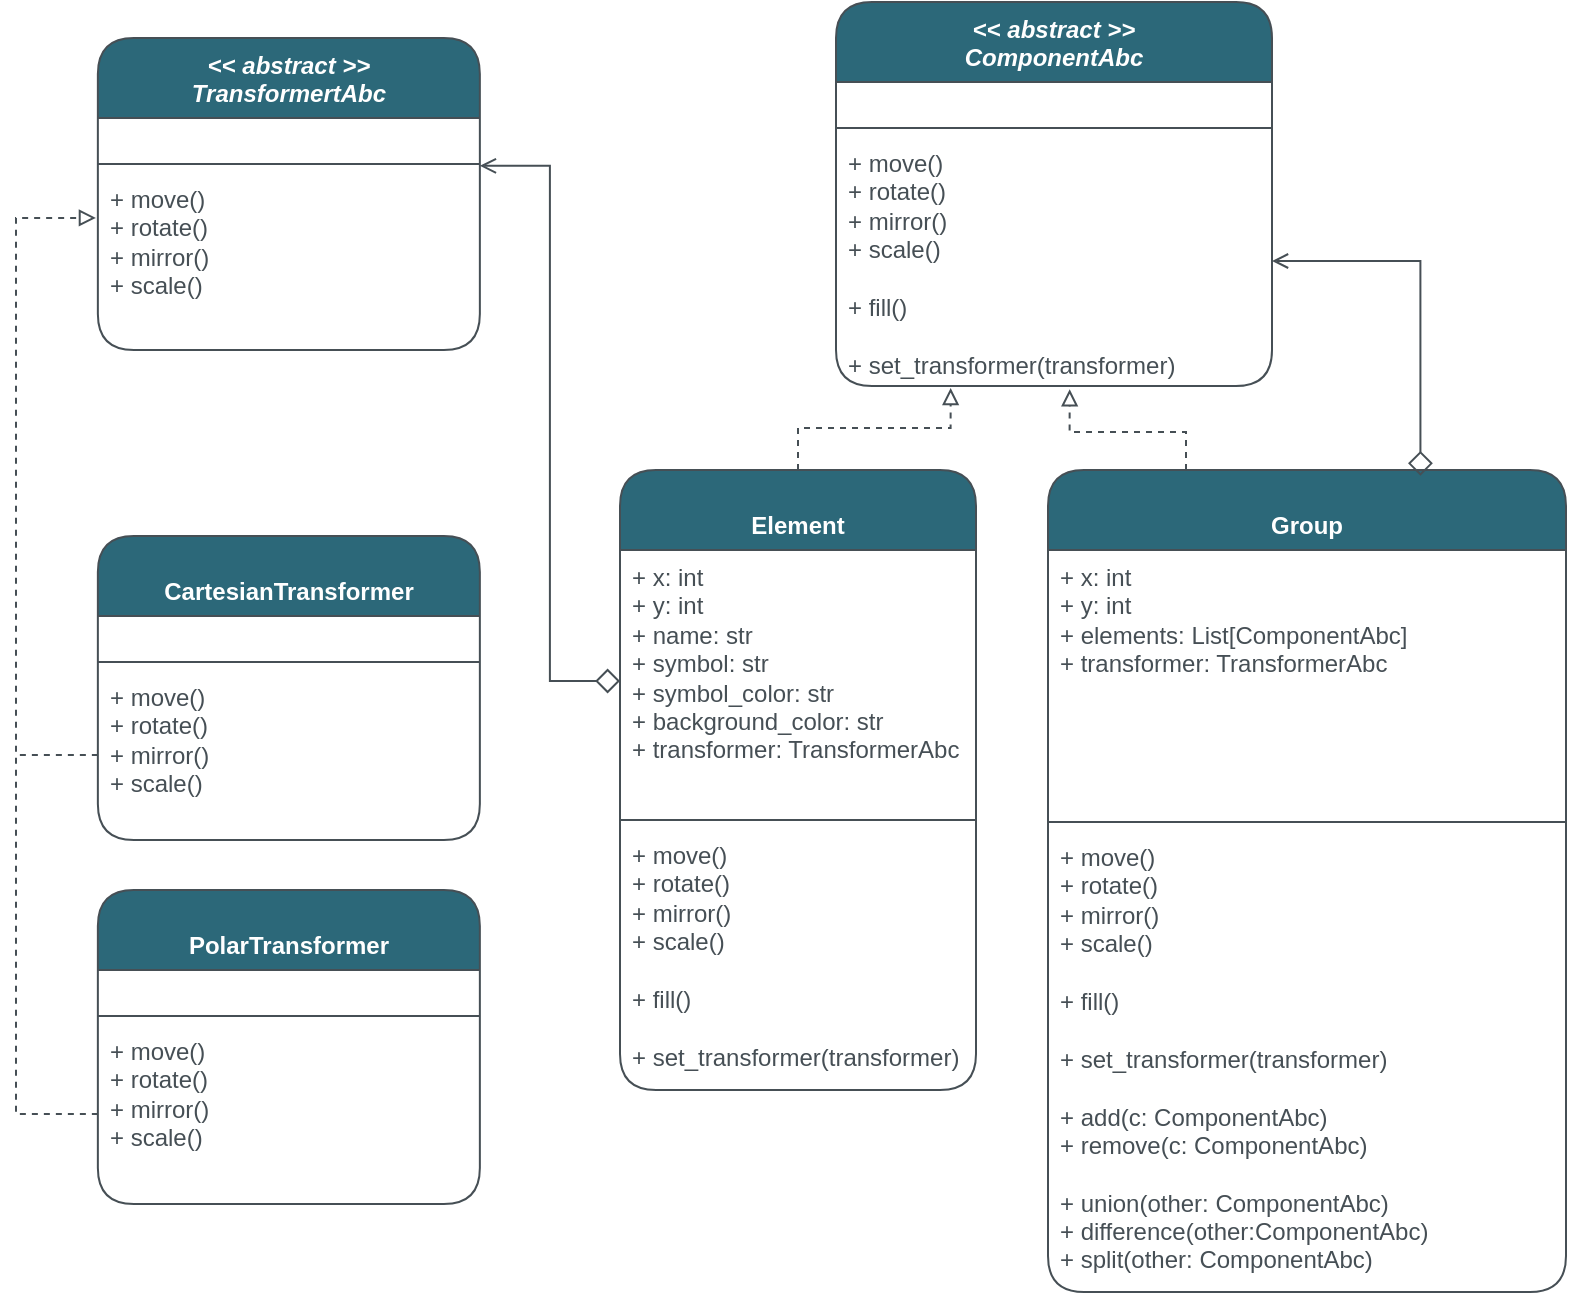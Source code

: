 <mxfile version="21.7.5" type="device">
  <diagram id="C5RBs43oDa-KdzZeNtuy" name="Page-1">
    <mxGraphModel dx="1420" dy="870" grid="0" gridSize="10" guides="1" tooltips="1" connect="1" arrows="1" fold="1" page="1" pageScale="1" pageWidth="827" pageHeight="1169" math="0" shadow="0">
      <root>
        <mxCell id="WIyWlLk6GJQsqaUBKTNV-0" />
        <mxCell id="WIyWlLk6GJQsqaUBKTNV-1" parent="WIyWlLk6GJQsqaUBKTNV-0" />
        <mxCell id="Euxpj8CKh7b6bBOlHINX-20" style="edgeStyle=orthogonalEdgeStyle;rounded=0;orthogonalLoop=1;jettySize=auto;html=1;entryX=0.536;entryY=1.013;entryDx=0;entryDy=0;entryPerimeter=0;endArrow=block;endFill=0;dashed=1;strokeColor=#464F55;" parent="WIyWlLk6GJQsqaUBKTNV-1" source="iOeyGtEsCra8uKwSyC5N-0" target="Euxpj8CKh7b6bBOlHINX-19" edge="1">
          <mxGeometry relative="1" as="geometry">
            <mxPoint x="545.857" y="234.857" as="targetPoint" />
            <Array as="points">
              <mxPoint x="605" y="256" />
              <mxPoint x="547" y="256" />
            </Array>
          </mxGeometry>
        </mxCell>
        <mxCell id="iOeyGtEsCra8uKwSyC5N-0" value="&lt;br&gt;Group" style="swimlane;fontStyle=1;align=center;verticalAlign=top;childLayout=stackLayout;horizontal=1;startSize=40;horizontalStack=0;resizeParent=1;resizeParentMax=0;resizeLast=0;collapsible=1;marginBottom=0;whiteSpace=wrap;html=1;strokeColor=#464F55;fontColor=#FFFFFF;fillColor=#2C6879;rounded=1;labelBackgroundColor=none;" parent="WIyWlLk6GJQsqaUBKTNV-1" vertex="1">
          <mxGeometry x="536" y="275" width="259" height="411" as="geometry">
            <mxRectangle x="299" y="276" width="120" height="40" as="alternateBounds" />
          </mxGeometry>
        </mxCell>
        <mxCell id="iOeyGtEsCra8uKwSyC5N-1" value="+ x: int&lt;br style=&quot;border-color: var(--border-color);&quot;&gt;+ y: int&lt;br&gt;+ elements: List[ComponentAbc]&lt;br&gt;+ transformer: TransformerAbc" style="text;strokeColor=none;fillColor=none;align=left;verticalAlign=top;spacingLeft=4;spacingRight=4;overflow=hidden;rotatable=0;points=[[0,0.5],[1,0.5]];portConstraint=eastwest;whiteSpace=wrap;html=1;fontColor=#464F55;rounded=1;labelBackgroundColor=none;" parent="iOeyGtEsCra8uKwSyC5N-0" vertex="1">
          <mxGeometry y="40" width="259" height="132" as="geometry" />
        </mxCell>
        <mxCell id="iOeyGtEsCra8uKwSyC5N-2" value="" style="line;strokeWidth=1;fillColor=none;align=left;verticalAlign=middle;spacingTop=-1;spacingLeft=3;spacingRight=3;rotatable=0;labelPosition=right;points=[];portConstraint=eastwest;strokeColor=#464F55;fontColor=#1A1A1A;rounded=1;labelBackgroundColor=none;" parent="iOeyGtEsCra8uKwSyC5N-0" vertex="1">
          <mxGeometry y="172" width="259" height="8" as="geometry" />
        </mxCell>
        <mxCell id="iOeyGtEsCra8uKwSyC5N-3" value="+ move()&lt;br&gt;+ rotate()&lt;br&gt;+ mirror()&lt;br&gt;+ scale()&lt;br&gt;&lt;br&gt;+ fill()&lt;br&gt;&lt;br&gt;+&amp;nbsp;set_transformer(transformer)&lt;br&gt;&lt;br&gt;+ add(c: ComponentAbc)&lt;br style=&quot;border-color: var(--border-color);&quot;&gt;+ remove(c: ComponentAbc)&lt;br style=&quot;border-color: var(--border-color);&quot;&gt;&lt;br&gt;+ union(other: ComponentAbc)&lt;br&gt;+ difference(other:ComponentAbc)&lt;br&gt;+ split(other: ComponentAbc)" style="text;strokeColor=none;fillColor=none;align=left;verticalAlign=top;spacingLeft=4;spacingRight=4;overflow=hidden;rotatable=0;points=[[0,0.5],[1,0.5]];portConstraint=eastwest;whiteSpace=wrap;html=1;fontColor=#464F55;rounded=1;labelBackgroundColor=none;" parent="iOeyGtEsCra8uKwSyC5N-0" vertex="1">
          <mxGeometry y="180" width="259" height="231" as="geometry" />
        </mxCell>
        <mxCell id="Euxpj8CKh7b6bBOlHINX-21" style="edgeStyle=orthogonalEdgeStyle;rounded=0;orthogonalLoop=1;jettySize=auto;html=1;entryX=0.263;entryY=1.008;entryDx=0;entryDy=0;entryPerimeter=0;endArrow=block;endFill=0;dashed=1;strokeColor=#464F55;" parent="WIyWlLk6GJQsqaUBKTNV-1" source="Euxpj8CKh7b6bBOlHINX-11" target="Euxpj8CKh7b6bBOlHINX-19" edge="1">
          <mxGeometry relative="1" as="geometry">
            <mxPoint x="473" y="237.714" as="targetPoint" />
          </mxGeometry>
        </mxCell>
        <mxCell id="Euxpj8CKh7b6bBOlHINX-11" value="&lt;br&gt;Element" style="swimlane;fontStyle=1;align=center;verticalAlign=top;childLayout=stackLayout;horizontal=1;startSize=40;horizontalStack=0;resizeParent=1;resizeParentMax=0;resizeLast=0;collapsible=1;marginBottom=0;whiteSpace=wrap;html=1;strokeColor=#464F55;fontColor=#FFFFFF;fillColor=#2C6879;rounded=1;labelBackgroundColor=none;" parent="WIyWlLk6GJQsqaUBKTNV-1" vertex="1">
          <mxGeometry x="322" y="275" width="178" height="310" as="geometry">
            <mxRectangle x="299" y="276" width="120" height="40" as="alternateBounds" />
          </mxGeometry>
        </mxCell>
        <mxCell id="Euxpj8CKh7b6bBOlHINX-12" value="+ x: int&lt;br&gt;+ y: int&lt;br&gt;+ name: str&lt;br&gt;+ symbol: str&lt;br&gt;+ symbol_color: str&lt;br&gt;+ background_color: str&lt;br&gt;+ transformer: TransformerAbc" style="text;strokeColor=none;fillColor=none;align=left;verticalAlign=top;spacingLeft=4;spacingRight=4;overflow=hidden;rotatable=0;points=[[0,0.5],[1,0.5]];portConstraint=eastwest;whiteSpace=wrap;html=1;fontColor=#464F55;rounded=1;labelBackgroundColor=none;" parent="Euxpj8CKh7b6bBOlHINX-11" vertex="1">
          <mxGeometry y="40" width="178" height="131" as="geometry" />
        </mxCell>
        <mxCell id="Euxpj8CKh7b6bBOlHINX-13" value="" style="line;strokeWidth=1;fillColor=none;align=left;verticalAlign=middle;spacingTop=-1;spacingLeft=3;spacingRight=3;rotatable=0;labelPosition=right;points=[];portConstraint=eastwest;strokeColor=#464F55;fontColor=#1A1A1A;rounded=1;labelBackgroundColor=none;" parent="Euxpj8CKh7b6bBOlHINX-11" vertex="1">
          <mxGeometry y="171" width="178" height="8" as="geometry" />
        </mxCell>
        <mxCell id="Euxpj8CKh7b6bBOlHINX-14" value="+ move()&lt;br&gt;+ rotate()&lt;br style=&quot;border-color: var(--border-color);&quot;&gt;+ mirror()&lt;br style=&quot;border-color: var(--border-color);&quot;&gt;+ scale()&lt;br&gt;&lt;br style=&quot;border-color: var(--border-color);&quot;&gt;+ fill()&lt;br&gt;&lt;br&gt;+&amp;nbsp;set_transformer(transformer)" style="text;strokeColor=none;fillColor=none;align=left;verticalAlign=top;spacingLeft=4;spacingRight=4;overflow=hidden;rotatable=0;points=[[0,0.5],[1,0.5]];portConstraint=eastwest;whiteSpace=wrap;html=1;fontColor=#464F55;rounded=1;labelBackgroundColor=none;" parent="Euxpj8CKh7b6bBOlHINX-11" vertex="1">
          <mxGeometry y="179" width="178" height="131" as="geometry" />
        </mxCell>
        <mxCell id="Euxpj8CKh7b6bBOlHINX-16" value="&lt;i&gt;&amp;lt;&amp;lt; abstract &amp;gt;&amp;gt;&lt;br style=&quot;border-color: var(--border-color);&quot;&gt;ComponentAbc&lt;/i&gt;" style="swimlane;fontStyle=1;align=center;verticalAlign=top;childLayout=stackLayout;horizontal=1;startSize=40;horizontalStack=0;resizeParent=1;resizeParentMax=0;resizeLast=0;collapsible=1;marginBottom=0;whiteSpace=wrap;html=1;strokeColor=#464F55;fontColor=#FFFFFF;fillColor=#2C6879;rounded=1;labelBackgroundColor=none;" parent="WIyWlLk6GJQsqaUBKTNV-1" vertex="1">
          <mxGeometry x="430" y="41" width="218" height="192" as="geometry">
            <mxRectangle x="299" y="276" width="120" height="40" as="alternateBounds" />
          </mxGeometry>
        </mxCell>
        <mxCell id="Euxpj8CKh7b6bBOlHINX-17" value="&amp;nbsp;" style="text;strokeColor=none;fillColor=none;align=left;verticalAlign=top;spacingLeft=4;spacingRight=4;overflow=hidden;rotatable=0;points=[[0,0.5],[1,0.5]];portConstraint=eastwest;whiteSpace=wrap;html=1;fontColor=#464F55;rounded=1;labelBackgroundColor=none;" parent="Euxpj8CKh7b6bBOlHINX-16" vertex="1">
          <mxGeometry y="40" width="218" height="19" as="geometry" />
        </mxCell>
        <mxCell id="Euxpj8CKh7b6bBOlHINX-18" value="" style="line;strokeWidth=1;fillColor=none;align=left;verticalAlign=middle;spacingTop=-1;spacingLeft=3;spacingRight=3;rotatable=0;labelPosition=right;points=[];portConstraint=eastwest;strokeColor=#464F55;fontColor=#1A1A1A;rounded=1;labelBackgroundColor=none;" parent="Euxpj8CKh7b6bBOlHINX-16" vertex="1">
          <mxGeometry y="59" width="218" height="8" as="geometry" />
        </mxCell>
        <mxCell id="Euxpj8CKh7b6bBOlHINX-19" value="+ move()&lt;br&gt;+ rotate()&lt;br style=&quot;border-color: var(--border-color);&quot;&gt;+ mirror()&lt;br style=&quot;border-color: var(--border-color);&quot;&gt;+ scale()&lt;br&gt;&lt;br style=&quot;border-color: var(--border-color);&quot;&gt;+ fill()&lt;br&gt;&lt;br&gt;+&amp;nbsp;set_transformer(transformer)" style="text;strokeColor=none;fillColor=none;align=left;verticalAlign=top;spacingLeft=4;spacingRight=4;overflow=hidden;rotatable=0;points=[[0,0.5],[1,0.5]];portConstraint=eastwest;whiteSpace=wrap;html=1;fontColor=#464F55;rounded=1;labelBackgroundColor=none;" parent="Euxpj8CKh7b6bBOlHINX-16" vertex="1">
          <mxGeometry y="67" width="218" height="125" as="geometry" />
        </mxCell>
        <mxCell id="Euxpj8CKh7b6bBOlHINX-22" style="edgeStyle=orthogonalEdgeStyle;rounded=0;orthogonalLoop=1;jettySize=auto;html=1;entryX=0.719;entryY=0.007;entryDx=0;entryDy=0;entryPerimeter=0;endArrow=diamond;endFill=0;startSize=6;endSize=10;startArrow=open;startFill=0;strokeColor=#464F55;" parent="WIyWlLk6GJQsqaUBKTNV-1" source="Euxpj8CKh7b6bBOlHINX-19" target="iOeyGtEsCra8uKwSyC5N-0" edge="1">
          <mxGeometry relative="1" as="geometry" />
        </mxCell>
        <mxCell id="MPaX69bTN01wMX4TqnMa-13" value="&lt;i&gt;&amp;lt;&amp;lt; abstract &amp;gt;&amp;gt;&lt;br style=&quot;border-color: var(--border-color);&quot;&gt;TransformertAbc&lt;/i&gt;" style="swimlane;fontStyle=1;align=center;verticalAlign=top;childLayout=stackLayout;horizontal=1;startSize=40;horizontalStack=0;resizeParent=1;resizeParentMax=0;resizeLast=0;collapsible=1;marginBottom=0;whiteSpace=wrap;html=1;strokeColor=#464F55;fontColor=#FFFFFF;fillColor=#2C6879;rounded=1;labelBackgroundColor=none;" parent="WIyWlLk6GJQsqaUBKTNV-1" vertex="1">
          <mxGeometry x="60.93" y="59" width="191" height="156" as="geometry">
            <mxRectangle x="299" y="276" width="120" height="40" as="alternateBounds" />
          </mxGeometry>
        </mxCell>
        <mxCell id="MPaX69bTN01wMX4TqnMa-14" value="&amp;nbsp;" style="text;strokeColor=none;fillColor=none;align=left;verticalAlign=top;spacingLeft=4;spacingRight=4;overflow=hidden;rotatable=0;points=[[0,0.5],[1,0.5]];portConstraint=eastwest;whiteSpace=wrap;html=1;fontColor=#464F55;rounded=1;labelBackgroundColor=none;" parent="MPaX69bTN01wMX4TqnMa-13" vertex="1">
          <mxGeometry y="40" width="191" height="19" as="geometry" />
        </mxCell>
        <mxCell id="MPaX69bTN01wMX4TqnMa-15" value="" style="line;strokeWidth=1;fillColor=none;align=left;verticalAlign=middle;spacingTop=-1;spacingLeft=3;spacingRight=3;rotatable=0;labelPosition=right;points=[];portConstraint=eastwest;strokeColor=#464F55;fontColor=#1A1A1A;rounded=1;labelBackgroundColor=none;" parent="MPaX69bTN01wMX4TqnMa-13" vertex="1">
          <mxGeometry y="59" width="191" height="8" as="geometry" />
        </mxCell>
        <mxCell id="MPaX69bTN01wMX4TqnMa-16" value="+ move()&lt;br style=&quot;border-color: var(--border-color);&quot;&gt;+ rotate()&lt;br style=&quot;border-color: var(--border-color);&quot;&gt;+ mirror()&lt;br style=&quot;border-color: var(--border-color);&quot;&gt;+ scale()&lt;br style=&quot;border-color: var(--border-color);&quot;&gt;" style="text;strokeColor=none;fillColor=none;align=left;verticalAlign=top;spacingLeft=4;spacingRight=4;overflow=hidden;rotatable=0;points=[[0,0.5],[1,0.5]];portConstraint=eastwest;whiteSpace=wrap;html=1;fontColor=#464F55;rounded=1;labelBackgroundColor=none;" parent="MPaX69bTN01wMX4TqnMa-13" vertex="1">
          <mxGeometry y="67" width="191" height="89" as="geometry" />
        </mxCell>
        <mxCell id="MPaX69bTN01wMX4TqnMa-17" value="&lt;br&gt;CartesianTransformer" style="swimlane;fontStyle=1;align=center;verticalAlign=top;childLayout=stackLayout;horizontal=1;startSize=40;horizontalStack=0;resizeParent=1;resizeParentMax=0;resizeLast=0;collapsible=1;marginBottom=0;whiteSpace=wrap;html=1;strokeColor=#464F55;fontColor=#FFFFFF;fillColor=#2C6879;rounded=1;labelBackgroundColor=none;" parent="WIyWlLk6GJQsqaUBKTNV-1" vertex="1">
          <mxGeometry x="60.93" y="308" width="191" height="152" as="geometry">
            <mxRectangle x="299" y="276" width="120" height="40" as="alternateBounds" />
          </mxGeometry>
        </mxCell>
        <mxCell id="MPaX69bTN01wMX4TqnMa-18" value="&amp;nbsp;" style="text;strokeColor=none;fillColor=none;align=left;verticalAlign=top;spacingLeft=4;spacingRight=4;overflow=hidden;rotatable=0;points=[[0,0.5],[1,0.5]];portConstraint=eastwest;whiteSpace=wrap;html=1;fontColor=#464F55;rounded=1;labelBackgroundColor=none;" parent="MPaX69bTN01wMX4TqnMa-17" vertex="1">
          <mxGeometry y="40" width="191" height="19" as="geometry" />
        </mxCell>
        <mxCell id="MPaX69bTN01wMX4TqnMa-19" value="" style="line;strokeWidth=1;fillColor=none;align=left;verticalAlign=middle;spacingTop=-1;spacingLeft=3;spacingRight=3;rotatable=0;labelPosition=right;points=[];portConstraint=eastwest;strokeColor=#464F55;fontColor=#1A1A1A;rounded=1;labelBackgroundColor=none;" parent="MPaX69bTN01wMX4TqnMa-17" vertex="1">
          <mxGeometry y="59" width="191" height="8" as="geometry" />
        </mxCell>
        <mxCell id="OBRnAMiXmDm1whHQWvlM-1" style="edgeStyle=orthogonalEdgeStyle;rounded=0;orthogonalLoop=1;jettySize=auto;html=1;endArrow=none;endFill=0;dashed=1;strokeColor=#464F55;" edge="1" parent="MPaX69bTN01wMX4TqnMa-17" source="MPaX69bTN01wMX4TqnMa-20">
          <mxGeometry relative="1" as="geometry">
            <mxPoint x="-41.787" y="109.5" as="targetPoint" />
          </mxGeometry>
        </mxCell>
        <mxCell id="MPaX69bTN01wMX4TqnMa-20" value="+ move()&lt;br style=&quot;border-color: var(--border-color);&quot;&gt;+ rotate()&lt;br style=&quot;border-color: var(--border-color);&quot;&gt;+ mirror()&lt;br style=&quot;border-color: var(--border-color);&quot;&gt;+ scale()&lt;br style=&quot;border-color: var(--border-color);&quot;&gt;" style="text;strokeColor=none;fillColor=none;align=left;verticalAlign=top;spacingLeft=4;spacingRight=4;overflow=hidden;rotatable=0;points=[[0,0.5],[1,0.5]];portConstraint=eastwest;whiteSpace=wrap;html=1;fontColor=#464F55;rounded=1;labelBackgroundColor=none;" parent="MPaX69bTN01wMX4TqnMa-17" vertex="1">
          <mxGeometry y="67" width="191" height="85" as="geometry" />
        </mxCell>
        <mxCell id="MPaX69bTN01wMX4TqnMa-22" style="edgeStyle=orthogonalEdgeStyle;rounded=0;orthogonalLoop=1;jettySize=auto;html=1;endArrow=open;endFill=0;startArrow=diamond;startFill=0;startSize=10;strokeColor=#464F55;entryX=1;entryY=0.612;entryDx=0;entryDy=0;entryPerimeter=0;" parent="WIyWlLk6GJQsqaUBKTNV-1" source="Euxpj8CKh7b6bBOlHINX-12" target="MPaX69bTN01wMX4TqnMa-15" edge="1">
          <mxGeometry relative="1" as="geometry" />
        </mxCell>
        <mxCell id="MPaX69bTN01wMX4TqnMa-23" value="&lt;br&gt;PolarTransformer" style="swimlane;fontStyle=1;align=center;verticalAlign=top;childLayout=stackLayout;horizontal=1;startSize=40;horizontalStack=0;resizeParent=1;resizeParentMax=0;resizeLast=0;collapsible=1;marginBottom=0;whiteSpace=wrap;html=1;strokeColor=#464F55;fontColor=#FFFFFF;fillColor=#2C6879;rounded=1;labelBackgroundColor=none;" parent="WIyWlLk6GJQsqaUBKTNV-1" vertex="1">
          <mxGeometry x="60.93" y="485" width="191" height="157" as="geometry">
            <mxRectangle x="299" y="276" width="120" height="40" as="alternateBounds" />
          </mxGeometry>
        </mxCell>
        <mxCell id="MPaX69bTN01wMX4TqnMa-24" value="&amp;nbsp;" style="text;strokeColor=none;fillColor=none;align=left;verticalAlign=top;spacingLeft=4;spacingRight=4;overflow=hidden;rotatable=0;points=[[0,0.5],[1,0.5]];portConstraint=eastwest;whiteSpace=wrap;html=1;fontColor=#464F55;rounded=1;labelBackgroundColor=none;" parent="MPaX69bTN01wMX4TqnMa-23" vertex="1">
          <mxGeometry y="40" width="191" height="19" as="geometry" />
        </mxCell>
        <mxCell id="MPaX69bTN01wMX4TqnMa-25" value="" style="line;strokeWidth=1;fillColor=none;align=left;verticalAlign=middle;spacingTop=-1;spacingLeft=3;spacingRight=3;rotatable=0;labelPosition=right;points=[];portConstraint=eastwest;strokeColor=#464F55;fontColor=#1A1A1A;rounded=1;labelBackgroundColor=none;" parent="MPaX69bTN01wMX4TqnMa-23" vertex="1">
          <mxGeometry y="59" width="191" height="8" as="geometry" />
        </mxCell>
        <mxCell id="MPaX69bTN01wMX4TqnMa-26" value="+ move()&lt;br style=&quot;border-color: var(--border-color);&quot;&gt;+ rotate()&lt;br style=&quot;border-color: var(--border-color);&quot;&gt;+ mirror()&lt;br style=&quot;border-color: var(--border-color);&quot;&gt;+ scale()" style="text;strokeColor=none;fillColor=none;align=left;verticalAlign=top;spacingLeft=4;spacingRight=4;overflow=hidden;rotatable=0;points=[[0,0.5],[1,0.5]];portConstraint=eastwest;whiteSpace=wrap;html=1;fontColor=#464F55;rounded=1;labelBackgroundColor=none;" parent="MPaX69bTN01wMX4TqnMa-23" vertex="1">
          <mxGeometry y="67" width="191" height="90" as="geometry" />
        </mxCell>
        <mxCell id="OBRnAMiXmDm1whHQWvlM-0" style="edgeStyle=orthogonalEdgeStyle;rounded=0;orthogonalLoop=1;jettySize=auto;html=1;entryX=-0.005;entryY=0.258;entryDx=0;entryDy=0;entryPerimeter=0;endArrow=block;endFill=0;strokeColor=#464F55;dashed=1;" edge="1" parent="WIyWlLk6GJQsqaUBKTNV-1" source="MPaX69bTN01wMX4TqnMa-26" target="MPaX69bTN01wMX4TqnMa-16">
          <mxGeometry relative="1" as="geometry">
            <Array as="points">
              <mxPoint x="20" y="597" />
              <mxPoint x="20" y="149" />
            </Array>
          </mxGeometry>
        </mxCell>
      </root>
    </mxGraphModel>
  </diagram>
</mxfile>
